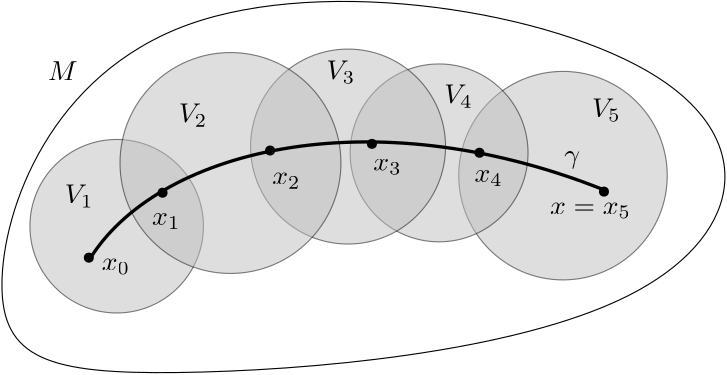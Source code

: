 <?xml version="1.0"?>
<!DOCTYPE ipe SYSTEM "ipe.dtd">
<ipe version="70107" creator="Ipe 7.1.10">
<info created="D:20170718121826" modified="D:20170718121826"/>
<ipestyle name="basic">
<symbol name="arrow/arc(spx)">
<path stroke="sym-stroke" fill="sym-stroke" pen="sym-pen">
0 0 m
-1 0.333 l
-1 -0.333 l
h
</path>
</symbol>
<symbol name="arrow/farc(spx)">
<path stroke="sym-stroke" fill="white" pen="sym-pen">
0 0 m
-1 0.333 l
-1 -0.333 l
h
</path>
</symbol>
<symbol name="arrow/ptarc(spx)">
<path stroke="sym-stroke" fill="sym-stroke" pen="sym-pen">
0 0 m
-1 0.333 l
-0.8 0 l
-1 -0.333 l
h
</path>
</symbol>
<symbol name="arrow/fptarc(spx)">
<path stroke="sym-stroke" fill="white" pen="sym-pen">
0 0 m
-1 0.333 l
-0.8 0 l
-1 -0.333 l
h
</path>
</symbol>
<symbol name="mark/circle(sx)" transformations="translations">
<path fill="sym-stroke">
0.6 0 0 0.6 0 0 e
0.4 0 0 0.4 0 0 e
</path>
</symbol>
<symbol name="mark/disk(sx)" transformations="translations">
<path fill="sym-stroke">
0.6 0 0 0.6 0 0 e
</path>
</symbol>
<symbol name="mark/fdisk(sfx)" transformations="translations">
<group>
<path fill="sym-fill">
0.5 0 0 0.5 0 0 e
</path>
<path fill="sym-stroke" fillrule="eofill">
0.6 0 0 0.6 0 0 e
0.4 0 0 0.4 0 0 e
</path>
</group>
</symbol>
<symbol name="mark/box(sx)" transformations="translations">
<path fill="sym-stroke" fillrule="eofill">
-0.6 -0.6 m
0.6 -0.6 l
0.6 0.6 l
-0.6 0.6 l
h
-0.4 -0.4 m
0.4 -0.4 l
0.4 0.4 l
-0.4 0.4 l
h
</path>
</symbol>
<symbol name="mark/square(sx)" transformations="translations">
<path fill="sym-stroke">
-0.6 -0.6 m
0.6 -0.6 l
0.6 0.6 l
-0.6 0.6 l
h
</path>
</symbol>
<symbol name="mark/fsquare(sfx)" transformations="translations">
<group>
<path fill="sym-fill">
-0.5 -0.5 m
0.5 -0.5 l
0.5 0.5 l
-0.5 0.5 l
h
</path>
<path fill="sym-stroke" fillrule="eofill">
-0.6 -0.6 m
0.6 -0.6 l
0.6 0.6 l
-0.6 0.6 l
h
-0.4 -0.4 m
0.4 -0.4 l
0.4 0.4 l
-0.4 0.4 l
h
</path>
</group>
</symbol>
<symbol name="mark/cross(sx)" transformations="translations">
<group>
<path fill="sym-stroke">
-0.43 -0.57 m
0.57 0.43 l
0.43 0.57 l
-0.57 -0.43 l
h
</path>
<path fill="sym-stroke">
-0.43 0.57 m
0.57 -0.43 l
0.43 -0.57 l
-0.57 0.43 l
h
</path>
</group>
</symbol>
<symbol name="arrow/fnormal(spx)">
<path stroke="sym-stroke" fill="white" pen="sym-pen">
0 0 m
-1 0.333 l
-1 -0.333 l
h
</path>
</symbol>
<symbol name="arrow/pointed(spx)">
<path stroke="sym-stroke" fill="sym-stroke" pen="sym-pen">
0 0 m
-1 0.333 l
-0.8 0 l
-1 -0.333 l
h
</path>
</symbol>
<symbol name="arrow/fpointed(spx)">
<path stroke="sym-stroke" fill="white" pen="sym-pen">
0 0 m
-1 0.333 l
-0.8 0 l
-1 -0.333 l
h
</path>
</symbol>
<symbol name="arrow/linear(spx)">
<path stroke="sym-stroke" pen="sym-pen">
-1 0.333 m
0 0 l
-1 -0.333 l
</path>
</symbol>
<symbol name="arrow/fdouble(spx)">
<path stroke="sym-stroke" fill="white" pen="sym-pen">
0 0 m
-1 0.333 l
-1 -0.333 l
h
-1 0 m
-2 0.333 l
-2 -0.333 l
h
</path>
</symbol>
<symbol name="arrow/double(spx)">
<path stroke="sym-stroke" fill="sym-stroke" pen="sym-pen">
0 0 m
-1 0.333 l
-1 -0.333 l
h
-1 0 m
-2 0.333 l
-2 -0.333 l
h
</path>
</symbol>
<pen name="heavier" value="0.8"/>
<pen name="fat" value="1.2"/>
<pen name="ultrafat" value="2"/>
<symbolsize name="large" value="5"/>
<symbolsize name="small" value="2"/>
<symbolsize name="tiny" value="1.1"/>
<arrowsize name="large" value="10"/>
<arrowsize name="small" value="5"/>
<arrowsize name="tiny" value="3"/>
<color name="red" value="1 0 0"/>
<color name="green" value="0 1 0"/>
<color name="blue" value="0 0 1"/>
<color name="yellow" value="1 1 0"/>
<color name="orange" value="1 0.647 0"/>
<color name="gold" value="1 0.843 0"/>
<color name="purple" value="0.627 0.125 0.941"/>
<color name="gray" value="0.745"/>
<color name="brown" value="0.647 0.165 0.165"/>
<color name="navy" value="0 0 0.502"/>
<color name="pink" value="1 0.753 0.796"/>
<color name="seagreen" value="0.18 0.545 0.341"/>
<color name="turquoise" value="0.251 0.878 0.816"/>
<color name="violet" value="0.933 0.51 0.933"/>
<color name="darkblue" value="0 0 0.545"/>
<color name="darkcyan" value="0 0.545 0.545"/>
<color name="darkgray" value="0.663"/>
<color name="darkgreen" value="0 0.392 0"/>
<color name="darkmagenta" value="0.545 0 0.545"/>
<color name="darkorange" value="1 0.549 0"/>
<color name="darkred" value="0.545 0 0"/>
<color name="lightblue" value="0.678 0.847 0.902"/>
<color name="lightcyan" value="0.878 1 1"/>
<color name="lightgray" value="0.827"/>
<color name="lightgreen" value="0.565 0.933 0.565"/>
<color name="lightyellow" value="1 1 0.878"/>
<dashstyle name="dashed" value="[4] 0"/>
<dashstyle name="dotted" value="[1 3] 0"/>
<dashstyle name="dash dotted" value="[4 2 1 2] 0"/>
<dashstyle name="dash dot dotted" value="[4 2 1 2 1 2] 0"/>
<textsize name="large" value="\large"/>
<textsize name="Large" value="\Large"/>
<textsize name="LARGE" value="\LARGE"/>
<textsize name="huge" value="\huge"/>
<textsize name="Huge" value="\Huge"/>
<textsize name="small" value="\small"/>
<textsize name="footnote" value="\footnotesize"/>
<textsize name="tiny" value="\tiny"/>
<textstyle name="center" begin="\begin{center}" end="\end{center}"/>
<textstyle name="itemize" begin="\begin{itemize}" end="\end{itemize}"/>
<textstyle name="item" begin="\begin{itemize}\item{}" end="\end{itemize}"/>
<gridsize name="4 pts" value="4"/>
<gridsize name="8 pts (~3 mm)" value="8"/>
<gridsize name="16 pts (~6 mm)" value="16"/>
<gridsize name="32 pts (~12 mm)" value="32"/>
<gridsize name="10 pts (~3.5 mm)" value="10"/>
<gridsize name="20 pts (~7 mm)" value="20"/>
<gridsize name="14 pts (~5 mm)" value="14"/>
<gridsize name="28 pts (~10 mm)" value="28"/>
<gridsize name="56 pts (~20 mm)" value="56"/>
<anglesize name="90 deg" value="90"/>
<anglesize name="60 deg" value="60"/>
<anglesize name="45 deg" value="45"/>
<anglesize name="30 deg" value="30"/>
<anglesize name="22.5 deg" value="22.5"/>
<opacity name="10%" value="0.1"/>
<opacity name="30%" value="0.3"/>
<opacity name="50%" value="0.5"/>
<opacity name="75%" value="0.75"/>
<tiling name="falling" angle="-60" step="4" width="1"/>
<tiling name="rising" angle="30" step="4" width="1"/>
</ipestyle>
<page>
<layer name="alpha"/>
<view layers="alpha" active="alpha"/>
<path layer="alpha" stroke="black" fill="gray" opacity="50%">
31.2345 0 0 31.2345 266.312 271.127 e
</path>
<path stroke="black" fill="gray" opacity="50%">
37.534 0 0 37.534 426.985 289.334 e
</path>
<text matrix="0.66211 0 0 0.519584 133.112 150.952" transformations="translations" pos="436.753 239.462" stroke="black" type="label" width="29.141" height="4.294" depth="1.49" valign="baseline">$x=x_5$</text>
<path matrix="1 0 0 1 -5.91716 -0.910332" stroke="black" fill="gray" opacity="50%">
32.0205 0 0 32.0205 388.296 298.437 e
</path>
<path stroke="black" fill="gray" opacity="50%">
35.0951 0 0 35.0951 349.607 299.803 e
</path>
<path matrix="1 0 0 1 -7.73782 -1.82066" stroke="black" fill="gray" opacity="50%">
39.7639 0 0 39.7639 315.014 295.706 e
</path>
<path stroke="black">
207.707 228.583
259.985 374.496
505.092 335.716
484.336 231.983
259.235 212.539 u
</path>
<path matrix="0.66211 0 0 0.519584 149.498 152.772" stroke="black" pen="fat">
161.291 204 m
197.291 280
313.291 318
441.291 253 c
</path>
<use matrix="0.66211 0 0 0.519584 149.498 152.772" name="mark/disk(sx)" pos="161.291 206" size="normal" stroke="black"/>
<use matrix="0.66211 0 0 0.519584 149.498 152.772" name="mark/disk(sx)" pos="201.368 251" size="normal" stroke="black"/>
<use matrix="0.66211 0 0 0.519584 149.498 152.772" name="mark/disk(sx)" pos="315.215 284.846" size="normal" stroke="black"/>
<use matrix="0.66211 0 0 0.519584 149.498 152.772" name="mark/disk(sx)" pos="441.368 251.769" size="normal" stroke="black"/>
<use matrix="0.66211 0 0 0.519584 149.498 152.772" name="mark/disk(sx)" pos="373.676 278.692" size="normal" stroke="black"/>
<use matrix="0.66211 0 0 0.519584 149.498 152.772" name="mark/disk(sx)" pos="259.83 280.231" size="normal" stroke="black"/>
<text matrix="0.937989 0 0 0.519584 103.07 152.772" transformations="translations" pos="168.291 197.154" stroke="black" type="label" width="10.163" height="4.294" depth="1.49" valign="baseline">$x_0$</text>
<text matrix="1 0 0 1 147.792 -19.5721" transformations="translations" pos="93.6624 343.244" stroke="black" type="label" width="10.751" height="6.808" depth="0" valign="baseline">$M$</text>
<text matrix="1 0 0 1 9.10332 -15.4756" transformations="translations" pos="418.337 309.361" stroke="black" type="label" width="5.711" height="4.297" depth="1.93" valign="baseline">$\gamma$</text>
<text matrix="1 0 0 1 -8.64816 0.455166" transformations="translations" pos="287.704 271.127" stroke="black" type="label" width="10.163" height="4.294" depth="1.49" valign="baseline">$x_1$</text>
<text matrix="1 0 0 1 -1.82066 2.731" transformations="translations" pos="324.118 283.417" stroke="black" type="label" width="10.163" height="4.294" depth="1.49" valign="baseline">$x_2$</text>
<text matrix="1 0 0 1 -2.731 0.910332" transformations="translations" pos="361.441 290.244" stroke="black" type="label" width="10.163" height="4.294" depth="1.49" valign="baseline">$x_3$</text>
<text matrix="1 0 0 1 -2.27583 -3.64133" transformations="translations" pos="397.399 290.7" stroke="black" type="label" width="10.163" height="4.294" depth="1.49" valign="baseline">$x_4$</text>
<text matrix="1 0 0 1 -45.5166 42.7856" transformations="translations" pos="293.166 236.535" stroke="black" type="label" width="10.281" height="6.812" depth="1.49" valign="baseline">$V_1$</text>
<text matrix="1 0 0 1 -42.7856 52.7993" transformations="translations" pos="331.4 255.652" stroke="black" type="label" width="10.281" height="6.812" depth="1.49" valign="baseline">$V_2$</text>
<text matrix="1 0 0 1 -19.117 65.9991" transformations="translations" pos="360.986 257.928" stroke="black" type="label" width="10.281" height="6.812" depth="1.49" valign="baseline">$V_3$</text>
<text matrix="1 0 0 1 -9.10332 57.3509" transformations="translations" pos="393.303 257.928" stroke="black" type="label" width="10.281" height="6.812" depth="1.49" valign="baseline">$V_4$</text>
<text matrix="1 0 0 1 8.64816 67.8198" transformations="translations" pos="428.806 242.452" stroke="black" type="label" width="10.281" height="6.812" depth="1.49" valign="baseline">$V_5$</text>
</page>
</ipe>
